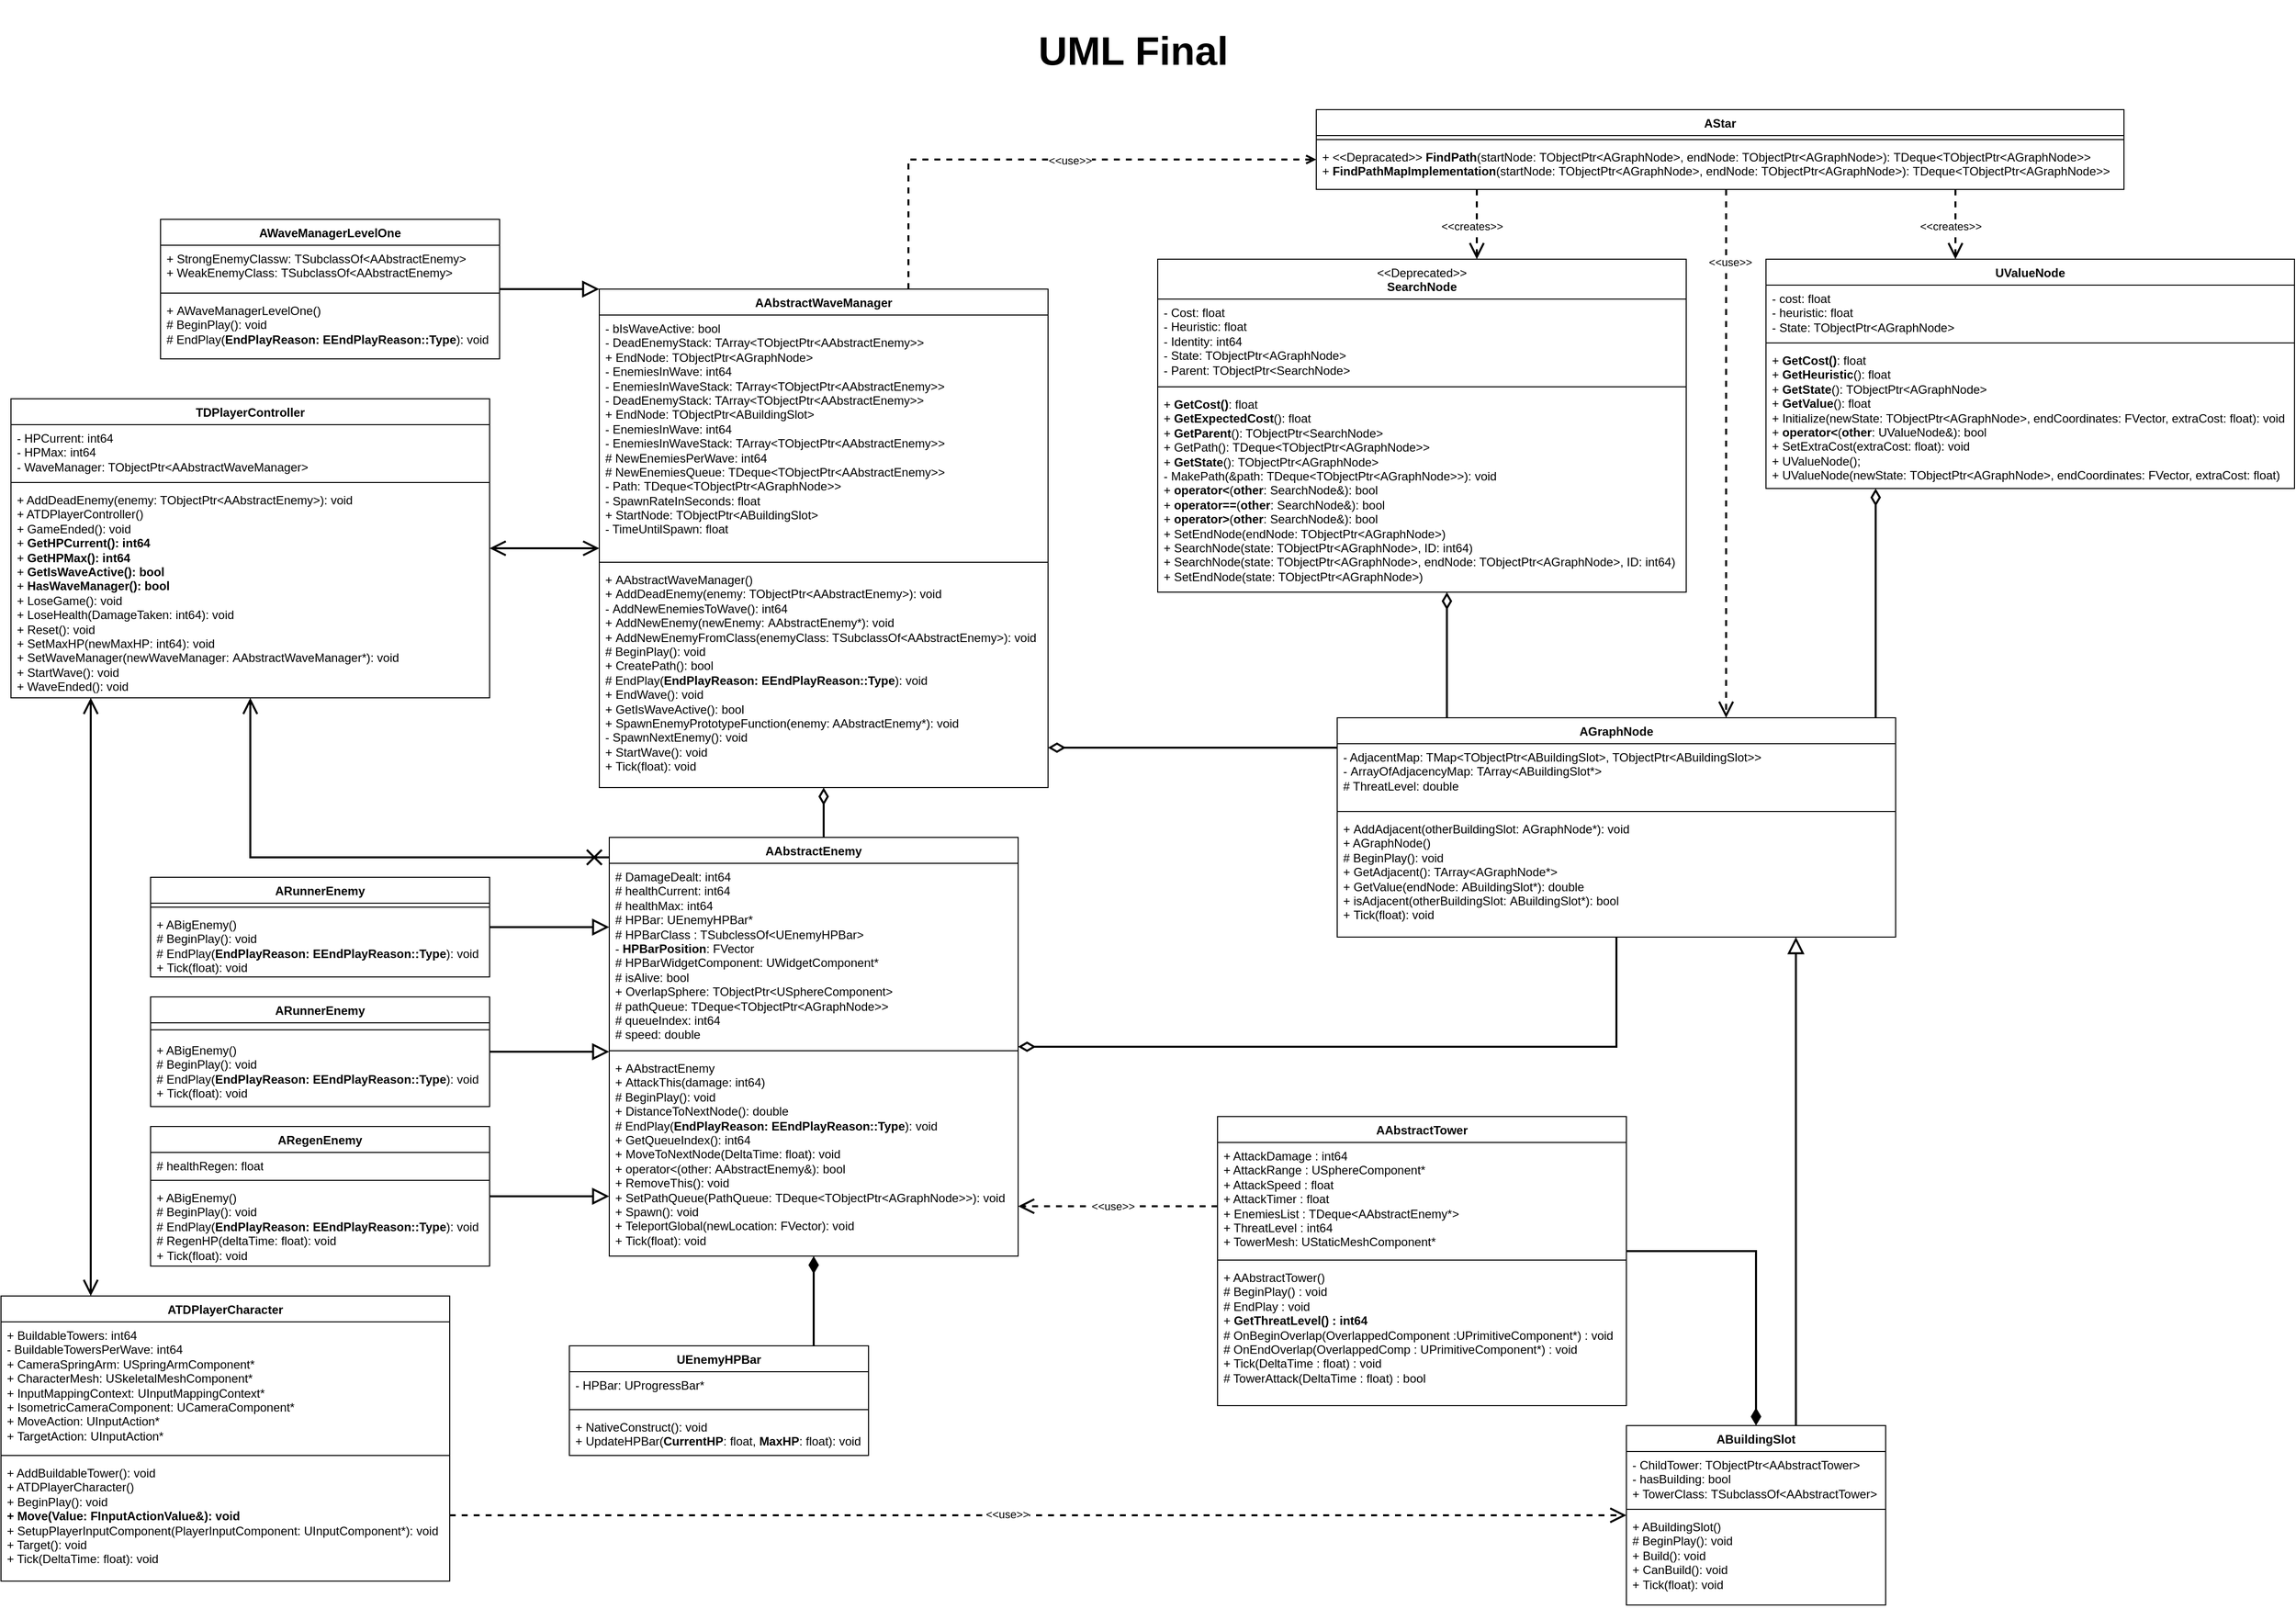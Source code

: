 <mxfile version="25.0.1">
  <diagram id="C5RBs43oDa-KdzZeNtuy" name="Page-1">
    <mxGraphModel dx="3559" dy="2057" grid="1" gridSize="10" guides="1" tooltips="1" connect="1" arrows="1" fold="1" page="1" pageScale="1" pageWidth="1169" pageHeight="827" math="0" shadow="0">
      <root>
        <mxCell id="WIyWlLk6GJQsqaUBKTNV-0" />
        <mxCell id="WIyWlLk6GJQsqaUBKTNV-1" parent="WIyWlLk6GJQsqaUBKTNV-0" />
        <mxCell id="bVRjCQ_B58bXz5kEhXcc-12" style="edgeStyle=orthogonalEdgeStyle;rounded=0;orthogonalLoop=1;jettySize=auto;html=1;startArrow=diamondThin;startFill=0;endArrow=none;endFill=0;startSize=12;strokeWidth=2;endSize=12;" parent="WIyWlLk6GJQsqaUBKTNV-1" source="bVRjCQ_B58bXz5kEhXcc-0" target="Or8rvx1L4nkpCHTU0M23-4" edge="1">
          <mxGeometry relative="1" as="geometry">
            <mxPoint x="-89" y="171" as="sourcePoint" />
            <Array as="points">
              <mxPoint x="60" y="-50" />
              <mxPoint x="60" y="-50" />
            </Array>
          </mxGeometry>
        </mxCell>
        <mxCell id="bVRjCQ_B58bXz5kEhXcc-15" style="edgeStyle=orthogonalEdgeStyle;shape=connector;rounded=0;orthogonalLoop=1;jettySize=auto;html=1;strokeColor=default;strokeWidth=2;align=center;verticalAlign=middle;fontFamily=Helvetica;fontSize=11;fontColor=default;labelBackgroundColor=default;startArrow=diamondThin;startFill=0;startSize=12;endArrow=none;endFill=0;endSize=12;" parent="WIyWlLk6GJQsqaUBKTNV-1" source="bVRjCQ_B58bXz5kEhXcc-0" target="bVRjCQ_B58bXz5kEhXcc-4" edge="1">
          <mxGeometry relative="1" as="geometry">
            <Array as="points">
              <mxPoint x="-325" y="130" />
              <mxPoint x="-325" y="130" />
            </Array>
          </mxGeometry>
        </mxCell>
        <mxCell id="ktp8bwMWxdayU_RDx3ty-13" style="edgeStyle=orthogonalEdgeStyle;rounded=0;orthogonalLoop=1;jettySize=auto;html=1;dashed=1;endArrow=open;endFill=0;strokeWidth=2;" parent="WIyWlLk6GJQsqaUBKTNV-1" source="bVRjCQ_B58bXz5kEhXcc-0" target="oYd0NgwK_6_6nimxyRu1-9" edge="1">
          <mxGeometry relative="1" as="geometry">
            <Array as="points">
              <mxPoint x="-230" y="-640" />
            </Array>
          </mxGeometry>
        </mxCell>
        <mxCell id="ktp8bwMWxdayU_RDx3ty-14" value="&amp;lt;&amp;lt;use&amp;gt;&amp;gt;" style="edgeLabel;html=1;align=center;verticalAlign=middle;resizable=0;points=[];" parent="ktp8bwMWxdayU_RDx3ty-13" vertex="1" connectable="0">
          <mxGeometry x="0.081" y="-1" relative="1" as="geometry">
            <mxPoint as="offset" />
          </mxGeometry>
        </mxCell>
        <mxCell id="bVRjCQ_B58bXz5kEhXcc-0" value="AAbstractWaveManager" style="swimlane;fontStyle=1;align=center;verticalAlign=top;childLayout=stackLayout;horizontal=1;startSize=26;horizontalStack=0;resizeParent=1;resizeParentMax=0;resizeLast=0;collapsible=1;marginBottom=0;whiteSpace=wrap;html=1;" parent="WIyWlLk6GJQsqaUBKTNV-1" vertex="1">
          <mxGeometry x="-540" y="-510" width="450" height="500" as="geometry" />
        </mxCell>
        <mxCell id="bVRjCQ_B58bXz5kEhXcc-1" value="- bIsWaveActive: bool&lt;div&gt;-&amp;nbsp;DeadEnemyStack:&amp;nbsp;TArray&amp;lt;TObjectPtr&amp;lt;AAbstractEnemy&amp;gt;&amp;gt;&lt;/div&gt;&lt;div&gt;+&amp;nbsp;EndNode:&amp;nbsp;TObjectPtr&amp;lt;AGraphNode&amp;gt;&lt;br&gt;- EnemiesInWave: int64&lt;/div&gt;&lt;div&gt;- EnemiesInWaveStack: TArray&amp;lt;TObjectPtr&amp;lt;AAbstractEnemy&amp;gt;&amp;gt;&lt;br&gt;&lt;div&gt;- DeadEnemyStack: TArray&amp;lt;TObjectPtr&amp;lt;AAbstractEnemy&amp;gt;&amp;gt;&lt;/div&gt;&lt;div&gt;+&amp;nbsp;EndNode:&amp;nbsp;TObjectPtr&amp;lt;ABuildingSlot&amp;gt;&lt;/div&gt;&lt;div&gt;-&amp;nbsp;EnemiesInWave: int64&lt;/div&gt;&lt;div&gt;-&amp;nbsp;EnemiesInWaveStack:&amp;nbsp;TArray&amp;lt;TObjectPtr&amp;lt;AAbstractEnemy&amp;gt;&amp;gt;&lt;/div&gt;&lt;div&gt;# NewEnemiesPerWave: int64&lt;/div&gt;&lt;div&gt;# NewEnemiesQueue:&amp;nbsp;&lt;span style=&quot;background-color: initial;&quot;&gt;TDeque&amp;lt;TObjectPtr&amp;lt;AAbstractEnemy&amp;gt;&amp;gt;&lt;/span&gt;&lt;/div&gt;&lt;div&gt;&lt;span style=&quot;background-color: initial;&quot;&gt;- Path:&amp;nbsp;&lt;/span&gt;&lt;span style=&quot;background-color: initial;&quot;&gt;TDeque&amp;lt;TObjectPtr&amp;lt;AGraphNode&amp;gt;&amp;gt;&lt;/span&gt;&lt;/div&gt;&lt;div&gt;&lt;span style=&quot;background-color: initial;&quot;&gt;- SpawnRateInSeconds: float&lt;/span&gt;&lt;/div&gt;&lt;div&gt;+&amp;nbsp;StartNode:&amp;nbsp;TObjectPtr&amp;lt;ABuildingSlot&amp;gt;&lt;/div&gt;&lt;/div&gt;&lt;div&gt;- TimeUntilSpawn: float&lt;/div&gt;" style="text;strokeColor=none;fillColor=none;align=left;verticalAlign=top;spacingLeft=4;spacingRight=4;overflow=hidden;rotatable=0;points=[[0,0.5],[1,0.5]];portConstraint=eastwest;whiteSpace=wrap;html=1;" parent="bVRjCQ_B58bXz5kEhXcc-0" vertex="1">
          <mxGeometry y="26" width="450" height="244" as="geometry" />
        </mxCell>
        <mxCell id="bVRjCQ_B58bXz5kEhXcc-2" value="" style="line;strokeWidth=1;fillColor=none;align=left;verticalAlign=middle;spacingTop=-1;spacingLeft=3;spacingRight=3;rotatable=0;labelPosition=right;points=[];portConstraint=eastwest;strokeColor=inherit;" parent="bVRjCQ_B58bXz5kEhXcc-0" vertex="1">
          <mxGeometry y="270" width="450" height="8" as="geometry" />
        </mxCell>
        <mxCell id="bVRjCQ_B58bXz5kEhXcc-3" value="+&amp;nbsp;AAbstractWaveManager()&lt;div&gt;+&amp;nbsp;AddDeadEnemy(enemy: TObjectPtr&amp;lt;AAbstractEnemy&amp;gt;): void&lt;/div&gt;&lt;div&gt;-&amp;nbsp;AddNewEnemiesToWave(): int64&lt;/div&gt;&lt;div&gt;+&amp;nbsp;&lt;span style=&quot;white-space: normal;&quot;&gt;&lt;span style=&quot;background-color: initial;&quot;&gt;AddNewEnemy(newEnemy:&amp;nbsp;&lt;/span&gt;&lt;/span&gt;&lt;span style=&quot;background-color: initial;&quot;&gt;AAbstractEnemy*&lt;/span&gt;&lt;span style=&quot;background-color: initial;&quot;&gt;&lt;span style=&quot;background-color: initial;&quot;&gt;):&amp;nbsp;&lt;/span&gt;&lt;/span&gt;&lt;span style=&quot;background-color: initial;&quot;&gt;void&lt;/span&gt;&lt;/div&gt;&lt;div&gt;&lt;span style=&quot;background-color: initial;&quot;&gt;+&amp;nbsp;&lt;/span&gt;&lt;span style=&quot;white-space: normal;&quot;&gt;&lt;span style=&quot;background-color: initial;&quot;&gt;AddNewEnemyFromClass(&lt;/span&gt;&lt;/span&gt;&lt;span style=&quot;background-color: initial;&quot;&gt;enemyClass&lt;/span&gt;&lt;span style=&quot;background-color: initial;&quot;&gt;&lt;span style=&quot;background-color: initial;&quot;&gt;: TSubclassOf&amp;lt;AAbstractEnemy&amp;gt;):&amp;nbsp;&lt;/span&gt;&lt;/span&gt;&lt;span style=&quot;background-color: initial;&quot;&gt;void&lt;/span&gt;&lt;span style=&quot;background-color: initial;&quot;&gt;&amp;nbsp;&lt;/span&gt;&lt;/div&gt;&lt;div&gt;# BeginPlay(): void&lt;/div&gt;&lt;div&gt;+&amp;nbsp;&lt;span style=&quot;white-space: normal;&quot;&gt;&lt;span style=&quot;background-color: initial;&quot;&gt;CreatePath(): bool&lt;/span&gt;&lt;/span&gt;&lt;/div&gt;&lt;div&gt;&lt;span style=&quot;background-color: initial;&quot;&gt;&lt;div style=&quot;&quot;&gt;&lt;span style=&quot;white-space: normal;&quot;&gt;# EndPlay(&lt;b&gt;EndPlayReason:&amp;nbsp;&lt;/b&gt;&lt;/span&gt;&lt;span style=&quot;background-color: initial;&quot;&gt;&lt;b&gt;EEndPlayReason::Type&lt;/b&gt;&lt;/span&gt;&lt;span style=&quot;background-color: initial;&quot;&gt;):&amp;nbsp;&lt;/span&gt;&lt;span style=&quot;background-color: initial;&quot;&gt;void&lt;/span&gt;&lt;span style=&quot;background-color: initial;&quot;&gt;&amp;nbsp;&lt;/span&gt;&lt;/div&gt;&lt;/span&gt;&lt;/div&gt;&lt;div&gt;+&amp;nbsp;EndWave(): void&lt;/div&gt;&lt;div&gt;+&amp;nbsp;GetIsWaveActive(): bool&lt;/div&gt;&lt;div&gt;+&amp;nbsp;SpawnEnemyPrototypeFunction(enemy: AAbstractEnemy*): void&lt;/div&gt;&lt;div&gt;-&amp;nbsp;SpawnNextEnemy(): void&lt;/div&gt;&lt;div&gt;+&amp;nbsp;StartWave(): void&lt;/div&gt;&lt;div&gt;+&amp;nbsp;Tick(float): void&lt;br&gt;&lt;/div&gt;" style="text;strokeColor=none;fillColor=none;align=left;verticalAlign=top;spacingLeft=4;spacingRight=4;overflow=hidden;rotatable=0;points=[[0,0.5],[1,0.5]];portConstraint=eastwest;whiteSpace=wrap;html=1;" parent="bVRjCQ_B58bXz5kEhXcc-0" vertex="1">
          <mxGeometry y="278" width="450" height="222" as="geometry" />
        </mxCell>
        <mxCell id="abqN74poVczzxeBeDxSv-9" style="edgeStyle=orthogonalEdgeStyle;rounded=0;orthogonalLoop=1;jettySize=auto;html=1;endArrow=open;endFill=0;startSize=12;endSize=12;strokeWidth=2;startArrow=cross;startFill=0;" parent="WIyWlLk6GJQsqaUBKTNV-1" source="bVRjCQ_B58bXz5kEhXcc-4" target="abqN74poVczzxeBeDxSv-4" edge="1">
          <mxGeometry relative="1" as="geometry">
            <Array as="points">
              <mxPoint x="-890" y="60" />
            </Array>
          </mxGeometry>
        </mxCell>
        <mxCell id="PMhsclDQDTSuxXYqE7Zf-4" style="edgeStyle=orthogonalEdgeStyle;rounded=0;orthogonalLoop=1;jettySize=auto;html=1;strokeWidth=2;endSize=12;startSize=12;startArrow=diamondThin;startFill=1;endArrow=none;endFill=0;" parent="WIyWlLk6GJQsqaUBKTNV-1" source="bVRjCQ_B58bXz5kEhXcc-4" target="PMhsclDQDTSuxXYqE7Zf-0" edge="1">
          <mxGeometry relative="1" as="geometry">
            <Array as="points">
              <mxPoint x="-420" y="130" />
            </Array>
          </mxGeometry>
        </mxCell>
        <mxCell id="bVRjCQ_B58bXz5kEhXcc-4" value="AAbstractEnemy" style="swimlane;fontStyle=1;align=center;verticalAlign=top;childLayout=stackLayout;horizontal=1;startSize=26;horizontalStack=0;resizeParent=1;resizeParentMax=0;resizeLast=0;collapsible=1;marginBottom=0;whiteSpace=wrap;html=1;" parent="WIyWlLk6GJQsqaUBKTNV-1" vertex="1">
          <mxGeometry x="-530" y="40" width="410" height="420" as="geometry" />
        </mxCell>
        <mxCell id="bVRjCQ_B58bXz5kEhXcc-5" value="&lt;div&gt;#&amp;nbsp;DamageDealt: int64&lt;/div&gt;# healthCurrent: int64&lt;div&gt;#&amp;nbsp;healthMax: int64&lt;/div&gt;&lt;div&gt;# HPBar: UEnemyHPBar*&lt;/div&gt;&lt;div&gt;# HPBarClass : TSubclessOf&amp;lt;UEnemyHPBar&amp;gt;&lt;/div&gt;&lt;div&gt;- &lt;b&gt;HPBarPosition&lt;/b&gt;: FVector&lt;/div&gt;&lt;div&gt;# HPBarWidgetComponent: UWidgetComponent*&lt;/div&gt;&lt;div&gt;# isAlive: bool&lt;/div&gt;&lt;div&gt;+&amp;nbsp;OverlapSphere:&amp;nbsp;TObjectPtr&amp;lt;USphereComponent&amp;gt;&lt;/div&gt;&lt;div&gt;#&amp;nbsp;pathQueue:&amp;nbsp;TDeque&amp;lt;TObjectPtr&amp;lt;AGraphNode&amp;gt;&amp;gt;&lt;/div&gt;&lt;div&gt;# queueIndex: int64&lt;/div&gt;&lt;div&gt;# speed: double&lt;/div&gt;" style="text;strokeColor=none;fillColor=none;align=left;verticalAlign=top;spacingLeft=4;spacingRight=4;overflow=hidden;rotatable=0;points=[[0,0.5],[1,0.5]];portConstraint=eastwest;whiteSpace=wrap;html=1;" parent="bVRjCQ_B58bXz5kEhXcc-4" vertex="1">
          <mxGeometry y="26" width="410" height="184" as="geometry" />
        </mxCell>
        <mxCell id="bVRjCQ_B58bXz5kEhXcc-6" value="" style="line;strokeWidth=1;fillColor=none;align=left;verticalAlign=middle;spacingTop=-1;spacingLeft=3;spacingRight=3;rotatable=0;labelPosition=right;points=[];portConstraint=eastwest;strokeColor=inherit;" parent="bVRjCQ_B58bXz5kEhXcc-4" vertex="1">
          <mxGeometry y="210" width="410" height="8" as="geometry" />
        </mxCell>
        <mxCell id="bVRjCQ_B58bXz5kEhXcc-7" value="+&amp;nbsp;AAbstractEnemy&lt;div&gt;+&amp;nbsp;AttackThis(damage: int64)&lt;/div&gt;&lt;div&gt;&lt;div&gt;# BeginPlay(): void&lt;br&gt;&lt;/div&gt;&lt;/div&gt;&lt;div&gt;+&amp;nbsp;DistanceToNextNode(): double&lt;/div&gt;&lt;div&gt;# EndPlay(&lt;b&gt;EndPlayReason:&amp;nbsp;&lt;/b&gt;&lt;span style=&quot;background-color: initial;&quot;&gt;&lt;b&gt;EEndPlayReason::Type&lt;/b&gt;&lt;/span&gt;&lt;span style=&quot;background-color: initial;&quot;&gt;):&amp;nbsp;&lt;/span&gt;&lt;span style=&quot;background-color: initial;&quot;&gt;void&lt;/span&gt;&lt;span style=&quot;background-color: initial;&quot;&gt;&amp;nbsp;&lt;/span&gt;&lt;/div&gt;&lt;div&gt;+&amp;nbsp;GetQueueIndex(): int64&lt;/div&gt;&lt;div&gt;+&amp;nbsp;MoveToNextNode(DeltaTime: float): void&lt;/div&gt;&lt;div&gt;+&amp;nbsp;operator&amp;lt;(other:&amp;nbsp;AAbstractEnemy&amp;amp;): bool&lt;/div&gt;&lt;div&gt;+&amp;nbsp;RemoveThis(): void&lt;/div&gt;&lt;div&gt;+&amp;nbsp;SetPathQueue(PathQueue:&amp;nbsp;TDeque&amp;lt;TObjectPtr&amp;lt;AGraphNode&amp;gt;&amp;gt;): void&lt;/div&gt;&lt;div&gt;+&amp;nbsp;Spawn(): void&lt;/div&gt;&lt;div&gt;+&amp;nbsp;TeleportGlobal(newLocation: FVector): void&lt;/div&gt;&lt;div&gt;+&amp;nbsp;Tick(float): void&lt;br&gt;&lt;/div&gt;" style="text;strokeColor=none;fillColor=none;align=left;verticalAlign=top;spacingLeft=4;spacingRight=4;overflow=hidden;rotatable=0;points=[[0,0.5],[1,0.5]];portConstraint=eastwest;whiteSpace=wrap;html=1;" parent="bVRjCQ_B58bXz5kEhXcc-4" vertex="1">
          <mxGeometry y="218" width="410" height="202" as="geometry" />
        </mxCell>
        <mxCell id="Or8rvx1L4nkpCHTU0M23-8" style="edgeStyle=orthogonalEdgeStyle;rounded=0;orthogonalLoop=1;jettySize=auto;html=1;startSize=12;endSize=12;strokeWidth=2;endArrow=block;endFill=0;" parent="WIyWlLk6GJQsqaUBKTNV-1" source="bVRjCQ_B58bXz5kEhXcc-8" target="Or8rvx1L4nkpCHTU0M23-4" edge="1">
          <mxGeometry relative="1" as="geometry">
            <Array as="points">
              <mxPoint x="660" y="300" />
              <mxPoint x="660" y="300" />
            </Array>
          </mxGeometry>
        </mxCell>
        <mxCell id="Or8rvx1L4nkpCHTU0M23-9" style="edgeStyle=orthogonalEdgeStyle;rounded=0;orthogonalLoop=1;jettySize=auto;html=1;endArrow=none;endFill=0;startArrow=diamondThin;startFill=1;endSize=12;strokeWidth=2;startSize=12;" parent="WIyWlLk6GJQsqaUBKTNV-1" source="bVRjCQ_B58bXz5kEhXcc-8" target="SfnSRMyv1gglNEUpqVPP-14" edge="1">
          <mxGeometry relative="1" as="geometry">
            <mxPoint x="1010" y="590" as="sourcePoint" />
            <mxPoint x="840" y="360" as="targetPoint" />
            <Array as="points">
              <mxPoint x="460" y="455" />
              <mxPoint x="460" y="455" />
            </Array>
          </mxGeometry>
        </mxCell>
        <mxCell id="bVRjCQ_B58bXz5kEhXcc-8" value="ABuildingSlot" style="swimlane;fontStyle=1;align=center;verticalAlign=top;childLayout=stackLayout;horizontal=1;startSize=26;horizontalStack=0;resizeParent=1;resizeParentMax=0;resizeLast=0;collapsible=1;marginBottom=0;whiteSpace=wrap;html=1;" parent="WIyWlLk6GJQsqaUBKTNV-1" vertex="1">
          <mxGeometry x="490" y="630" width="260" height="180" as="geometry" />
        </mxCell>
        <mxCell id="bVRjCQ_B58bXz5kEhXcc-9" value="- ChildTower: TObjectPtr&amp;lt;AAbstractTower&amp;gt;&lt;br&gt;&lt;div&gt;-&amp;nbsp;hasBuilding: bool&lt;br&gt;&lt;/div&gt;&lt;div&gt;+ TowerClass:&amp;nbsp;TSubclassOf&amp;lt;AAbstractTower&amp;gt;&lt;/div&gt;" style="text;strokeColor=none;fillColor=none;align=left;verticalAlign=top;spacingLeft=4;spacingRight=4;overflow=hidden;rotatable=0;points=[[0,0.5],[1,0.5]];portConstraint=eastwest;whiteSpace=wrap;html=1;" parent="bVRjCQ_B58bXz5kEhXcc-8" vertex="1">
          <mxGeometry y="26" width="260" height="54" as="geometry" />
        </mxCell>
        <mxCell id="bVRjCQ_B58bXz5kEhXcc-10" value="" style="line;strokeWidth=1;fillColor=none;align=left;verticalAlign=middle;spacingTop=-1;spacingLeft=3;spacingRight=3;rotatable=0;labelPosition=right;points=[];portConstraint=eastwest;strokeColor=inherit;" parent="bVRjCQ_B58bXz5kEhXcc-8" vertex="1">
          <mxGeometry y="80" width="260" height="8" as="geometry" />
        </mxCell>
        <mxCell id="bVRjCQ_B58bXz5kEhXcc-11" value="+ ABuildingSlot()&lt;div&gt;# BeginPlay(): void&lt;br&gt;&lt;/div&gt;&lt;div&gt;+ Build(): void&lt;/div&gt;&lt;div&gt;+&amp;nbsp;CanBuild(): void&lt;/div&gt;&lt;div&gt;+&amp;nbsp;Tick(float): void&lt;span style=&quot;background-color: initial;&quot;&gt;&lt;br&gt;&lt;/span&gt;&lt;/div&gt;" style="text;strokeColor=none;fillColor=none;align=left;verticalAlign=top;spacingLeft=4;spacingRight=4;overflow=hidden;rotatable=0;points=[[0,0.5],[1,0.5]];portConstraint=eastwest;whiteSpace=wrap;html=1;" parent="bVRjCQ_B58bXz5kEhXcc-8" vertex="1">
          <mxGeometry y="88" width="260" height="92" as="geometry" />
        </mxCell>
        <mxCell id="bVRjCQ_B58bXz5kEhXcc-16" style="edgeStyle=orthogonalEdgeStyle;shape=connector;rounded=0;orthogonalLoop=1;jettySize=auto;html=1;strokeColor=default;strokeWidth=2;align=center;verticalAlign=middle;fontFamily=Helvetica;fontSize=11;fontColor=default;labelBackgroundColor=default;startArrow=diamondThin;startFill=0;startSize=12;endArrow=none;endFill=0;endSize=12;" parent="WIyWlLk6GJQsqaUBKTNV-1" source="bVRjCQ_B58bXz5kEhXcc-5" target="Or8rvx1L4nkpCHTU0M23-4" edge="1">
          <mxGeometry relative="1" as="geometry">
            <Array as="points">
              <mxPoint x="160" y="250" />
              <mxPoint x="160" y="250" />
            </Array>
          </mxGeometry>
        </mxCell>
        <mxCell id="abqN74poVczzxeBeDxSv-4" value="TDPlayerController" style="swimlane;fontStyle=1;align=center;verticalAlign=top;childLayout=stackLayout;horizontal=1;startSize=26;horizontalStack=0;resizeParent=1;resizeParentMax=0;resizeLast=0;collapsible=1;marginBottom=0;whiteSpace=wrap;html=1;" parent="WIyWlLk6GJQsqaUBKTNV-1" vertex="1">
          <mxGeometry x="-1130" y="-400" width="480" height="300" as="geometry" />
        </mxCell>
        <mxCell id="abqN74poVczzxeBeDxSv-5" value="- HPCurrent: int64&lt;div&gt;&lt;span style=&quot;background-color: initial;&quot;&gt;- HPMax: int64&lt;/span&gt;&lt;div&gt;- WaveManager: TObjectPtr&amp;lt;AAbstractWaveManager&amp;gt;&lt;/div&gt;&lt;/div&gt;" style="text;strokeColor=none;fillColor=none;align=left;verticalAlign=top;spacingLeft=4;spacingRight=4;overflow=hidden;rotatable=0;points=[[0,0.5],[1,0.5]];portConstraint=eastwest;whiteSpace=wrap;html=1;" parent="abqN74poVczzxeBeDxSv-4" vertex="1">
          <mxGeometry y="26" width="480" height="54" as="geometry" />
        </mxCell>
        <mxCell id="abqN74poVczzxeBeDxSv-6" value="" style="line;strokeWidth=1;fillColor=none;align=left;verticalAlign=middle;spacingTop=-1;spacingLeft=3;spacingRight=3;rotatable=0;labelPosition=right;points=[];portConstraint=eastwest;strokeColor=inherit;" parent="abqN74poVczzxeBeDxSv-4" vertex="1">
          <mxGeometry y="80" width="480" height="8" as="geometry" />
        </mxCell>
        <mxCell id="abqN74poVczzxeBeDxSv-7" value="+ AddDeadEnemy(enemy: TObjectPtr&amp;lt;AAbstractEnemy&amp;gt;): void&lt;div&gt;+ ATDPlayerController()&lt;/div&gt;&lt;div&gt;+ GameEnded(): void&lt;/div&gt;&lt;div&gt;+&amp;nbsp;&lt;b&gt;GetHPCurrent(): int64&lt;/b&gt;&lt;/div&gt;&lt;div&gt;+&amp;nbsp;&lt;b style=&quot;background-color: initial;&quot;&gt;GetHPMax(): int64&lt;/b&gt;&lt;/div&gt;&lt;div&gt;+ &lt;b&gt;GetIsWaveActive(): bool&lt;/b&gt;&lt;/div&gt;&lt;div&gt;+ &lt;b&gt;HasWaveManager(): bool&lt;/b&gt;&lt;/div&gt;&lt;div&gt;+ LoseGame(): void&lt;/div&gt;&lt;div&gt;+ LoseHealth(DamageTaken: int64): void&lt;/div&gt;&lt;div&gt;+ Reset(): void&lt;/div&gt;&lt;div&gt;+ SetMaxHP(newMaxHP: int64): void&lt;/div&gt;&lt;div&gt;+ SetWaveManager(newWaveManager:&amp;nbsp;AAbstractWaveManager*): void&lt;/div&gt;&lt;div&gt;+ StartWave(): void&lt;/div&gt;&lt;div&gt;+&amp;nbsp;WaveEnded(): void&lt;/div&gt;" style="text;strokeColor=none;fillColor=none;align=left;verticalAlign=top;spacingLeft=4;spacingRight=4;overflow=hidden;rotatable=0;points=[[0,0.5],[1,0.5]];portConstraint=eastwest;whiteSpace=wrap;html=1;" parent="abqN74poVczzxeBeDxSv-4" vertex="1">
          <mxGeometry y="88" width="480" height="212" as="geometry" />
        </mxCell>
        <mxCell id="abqN74poVczzxeBeDxSv-8" style="edgeStyle=orthogonalEdgeStyle;rounded=0;orthogonalLoop=1;jettySize=auto;html=1;startArrow=open;startFill=0;endArrow=open;endFill=0;endSize=12;startSize=12;strokeWidth=2;" parent="WIyWlLk6GJQsqaUBKTNV-1" source="abqN74poVczzxeBeDxSv-4" target="bVRjCQ_B58bXz5kEhXcc-0" edge="1">
          <mxGeometry relative="1" as="geometry">
            <Array as="points">
              <mxPoint x="-450" y="-260" />
              <mxPoint x="-450" y="-260" />
            </Array>
          </mxGeometry>
        </mxCell>
        <mxCell id="ktp8bwMWxdayU_RDx3ty-18" style="edgeStyle=orthogonalEdgeStyle;rounded=0;orthogonalLoop=1;jettySize=auto;html=1;strokeWidth=2;endSize=12;startSize=12;endArrow=none;endFill=0;startArrow=diamondThin;startFill=0;" parent="WIyWlLk6GJQsqaUBKTNV-1" source="vy7B8YMwYVHvc0k1j3HZ-1" target="Or8rvx1L4nkpCHTU0M23-4" edge="1">
          <mxGeometry relative="1" as="geometry">
            <Array as="points">
              <mxPoint x="310" y="-110" />
              <mxPoint x="310" y="-110" />
            </Array>
          </mxGeometry>
        </mxCell>
        <mxCell id="vy7B8YMwYVHvc0k1j3HZ-1" value="&lt;div&gt;&lt;span style=&quot;font-weight: 400;&quot;&gt;&amp;lt;&amp;lt;Deprecated&amp;gt;&amp;gt;&lt;/span&gt;&lt;/div&gt;SearchNode" style="swimlane;fontStyle=1;align=center;verticalAlign=top;childLayout=stackLayout;horizontal=1;startSize=40;horizontalStack=0;resizeParent=1;resizeParentMax=0;resizeLast=0;collapsible=1;marginBottom=0;whiteSpace=wrap;html=1;" parent="WIyWlLk6GJQsqaUBKTNV-1" vertex="1">
          <mxGeometry x="20" y="-540" width="530" height="334" as="geometry">
            <mxRectangle x="-1090" y="190" width="130" height="40" as="alternateBounds" />
          </mxGeometry>
        </mxCell>
        <mxCell id="vy7B8YMwYVHvc0k1j3HZ-2" value="&lt;div&gt;&lt;span style=&quot;background-color: initial;&quot;&gt;- Cost: float&lt;/span&gt;&lt;/div&gt;- Heuristic: float&lt;div&gt;- Identity: int64&lt;br&gt;&lt;div&gt;- State: TObjectPtr&amp;lt;AGraphNode&amp;gt;&lt;div&gt;- Parent: TObjectPtr&amp;lt;SearchNode&amp;gt;&lt;/div&gt;&lt;/div&gt;&lt;/div&gt;" style="text;strokeColor=none;fillColor=none;align=left;verticalAlign=top;spacingLeft=4;spacingRight=4;overflow=hidden;rotatable=0;points=[[0,0.5],[1,0.5]];portConstraint=eastwest;whiteSpace=wrap;html=1;" parent="vy7B8YMwYVHvc0k1j3HZ-1" vertex="1">
          <mxGeometry y="40" width="530" height="84" as="geometry" />
        </mxCell>
        <mxCell id="vy7B8YMwYVHvc0k1j3HZ-3" value="" style="line;strokeWidth=1;fillColor=none;align=left;verticalAlign=middle;spacingTop=-1;spacingLeft=3;spacingRight=3;rotatable=0;labelPosition=right;points=[];portConstraint=eastwest;strokeColor=inherit;" parent="vy7B8YMwYVHvc0k1j3HZ-1" vertex="1">
          <mxGeometry y="124" width="530" height="8" as="geometry" />
        </mxCell>
        <mxCell id="vy7B8YMwYVHvc0k1j3HZ-4" value="&lt;div&gt;+ &lt;b&gt;GetCost()&lt;/b&gt;: float&lt;/div&gt;&lt;div&gt;+ &lt;b&gt;GetExpectedCost&lt;/b&gt;(): float&lt;/div&gt;&lt;div&gt;+ &lt;b&gt;GetParent&lt;/b&gt;(): TObjectPtr&amp;lt;SearchNode&amp;gt;&lt;/div&gt;&lt;div&gt;+ GetPath():&amp;nbsp;TDeque&amp;lt;TObjectPtr&amp;lt;AGraphNode&amp;gt;&amp;gt;&lt;/div&gt;&lt;div&gt;+ &lt;b&gt;GetState&lt;/b&gt;():&amp;nbsp;&lt;span style=&quot;background-color: initial;&quot;&gt;TObjectPtr&amp;lt;AGraphNode&amp;gt;&lt;/span&gt;&lt;/div&gt;&lt;div&gt;&lt;span style=&quot;background-color: initial;&quot;&gt;- MakePath(&amp;amp;path:&amp;nbsp;&lt;/span&gt;&lt;span style=&quot;background-color: initial;&quot;&gt;TDeque&amp;lt;TObjectPtr&amp;lt;AGraphNode&amp;gt;&amp;gt;&lt;/span&gt;&lt;span style=&quot;background-color: initial;&quot;&gt;): void&lt;/span&gt;&lt;/div&gt;&lt;div&gt;+ &lt;b&gt;operator&amp;lt;&lt;/b&gt;(&lt;b&gt;other&lt;/b&gt;: SearchNode&amp;amp;): bool&lt;/div&gt;&lt;div&gt;+&amp;nbsp;&lt;b&gt;operator==&lt;/b&gt;(&lt;b&gt;other&lt;/b&gt;: SearchNode&amp;amp;): bool&lt;/div&gt;&lt;div&gt;+&amp;nbsp;&lt;b&gt;operator&amp;gt;&lt;/b&gt;(&lt;b&gt;other&lt;/b&gt;: SearchNode&amp;amp;): bool&lt;/div&gt;&lt;div&gt;+ SetEndNode(&lt;span style=&quot;background-color: initial;&quot;&gt;endNode: TObjectPtr&amp;lt;AGraphNode&amp;gt;)&lt;/span&gt;&lt;/div&gt;&lt;div&gt;+ SearchNode(state: TObjectPtr&amp;lt;AGraphNode&amp;gt;, ID: int64)&lt;span style=&quot;background-color: initial;&quot;&gt;&lt;/span&gt;&lt;/div&gt;&lt;div&gt;+ SearchNode(state: TObjectPtr&amp;lt;AGraphNode&amp;gt;, endNode: TObjectPtr&amp;lt;AGraphNode&amp;gt;, ID: int64)&lt;/div&gt;&lt;div&gt;+ SetEndNode(state: TObjectPtr&amp;lt;AGraphNode&amp;gt;)&lt;/div&gt;" style="text;strokeColor=none;fillColor=none;align=left;verticalAlign=top;spacingLeft=4;spacingRight=4;overflow=hidden;rotatable=0;points=[[0,0.5],[1,0.5]];portConstraint=eastwest;whiteSpace=wrap;html=1;" parent="vy7B8YMwYVHvc0k1j3HZ-1" vertex="1">
          <mxGeometry y="132" width="530" height="202" as="geometry" />
        </mxCell>
        <mxCell id="ktp8bwMWxdayU_RDx3ty-23" style="edgeStyle=orthogonalEdgeStyle;rounded=0;orthogonalLoop=1;jettySize=auto;html=1;endArrow=block;endFill=0;endSize=12;strokeWidth=2;startSize=12;" parent="WIyWlLk6GJQsqaUBKTNV-1" source="SfnSRMyv1gglNEUpqVPP-2" target="bVRjCQ_B58bXz5kEhXcc-4" edge="1">
          <mxGeometry relative="1" as="geometry">
            <Array as="points">
              <mxPoint x="-440" y="255" />
              <mxPoint x="-440" y="255" />
            </Array>
          </mxGeometry>
        </mxCell>
        <mxCell id="SfnSRMyv1gglNEUpqVPP-2" value="ARunnerEnemy" style="swimlane;fontStyle=1;align=center;verticalAlign=top;childLayout=stackLayout;horizontal=1;startSize=26;horizontalStack=0;resizeParent=1;resizeParentMax=0;resizeLast=0;collapsible=1;marginBottom=0;whiteSpace=wrap;html=1;" parent="WIyWlLk6GJQsqaUBKTNV-1" vertex="1">
          <mxGeometry x="-990" y="200" width="340" height="110" as="geometry" />
        </mxCell>
        <mxCell id="SfnSRMyv1gglNEUpqVPP-4" value="" style="line;strokeWidth=1;fillColor=none;align=left;verticalAlign=middle;spacingTop=-1;spacingLeft=3;spacingRight=3;rotatable=0;labelPosition=right;points=[];portConstraint=eastwest;strokeColor=inherit;" parent="SfnSRMyv1gglNEUpqVPP-2" vertex="1">
          <mxGeometry y="26" width="340" height="14" as="geometry" />
        </mxCell>
        <mxCell id="SfnSRMyv1gglNEUpqVPP-5" value="&lt;div&gt;+ ABigEnemy()&lt;div&gt;# BeginPlay(): void&lt;br&gt;&lt;div&gt;# EndPlay(&lt;b&gt;EndPlayReason:&amp;nbsp;&lt;/b&gt;&lt;span style=&quot;background-color: initial;&quot;&gt;&lt;b&gt;EEndPlayReason::Type&lt;/b&gt;&lt;/span&gt;&lt;span style=&quot;background-color: initial;&quot;&gt;):&amp;nbsp;&lt;/span&gt;&lt;span style=&quot;background-color: initial;&quot;&gt;void&lt;/span&gt;&lt;span style=&quot;background-color: initial;&quot;&gt;&amp;nbsp;&lt;/span&gt;&lt;/div&gt;&lt;/div&gt;&lt;div&gt;+&amp;nbsp;Tick(float): void&lt;/div&gt;&lt;/div&gt;" style="text;strokeColor=none;fillColor=none;align=left;verticalAlign=top;spacingLeft=4;spacingRight=4;overflow=hidden;rotatable=0;points=[[0,0.5],[1,0.5]];portConstraint=eastwest;whiteSpace=wrap;html=1;" parent="SfnSRMyv1gglNEUpqVPP-2" vertex="1">
          <mxGeometry y="40" width="340" height="70" as="geometry" />
        </mxCell>
        <mxCell id="ktp8bwMWxdayU_RDx3ty-25" style="edgeStyle=orthogonalEdgeStyle;rounded=0;orthogonalLoop=1;jettySize=auto;html=1;endSize=12;startSize=12;strokeWidth=2;endArrow=open;endFill=0;dashed=1;" parent="WIyWlLk6GJQsqaUBKTNV-1" source="SfnSRMyv1gglNEUpqVPP-14" target="bVRjCQ_B58bXz5kEhXcc-4" edge="1">
          <mxGeometry relative="1" as="geometry">
            <Array as="points">
              <mxPoint x="-90" y="410" />
              <mxPoint x="-90" y="410" />
            </Array>
          </mxGeometry>
        </mxCell>
        <mxCell id="ktp8bwMWxdayU_RDx3ty-26" value="&amp;lt;&amp;lt;use&amp;gt;&amp;gt;" style="edgeLabel;html=1;align=center;verticalAlign=middle;resizable=0;points=[];" parent="ktp8bwMWxdayU_RDx3ty-25" vertex="1" connectable="0">
          <mxGeometry x="0.055" relative="1" as="geometry">
            <mxPoint as="offset" />
          </mxGeometry>
        </mxCell>
        <mxCell id="SfnSRMyv1gglNEUpqVPP-14" value="AAbstractTower" style="swimlane;fontStyle=1;align=center;verticalAlign=top;childLayout=stackLayout;horizontal=1;startSize=26;horizontalStack=0;resizeParent=1;resizeParentMax=0;resizeLast=0;collapsible=1;marginBottom=0;whiteSpace=wrap;html=1;" parent="WIyWlLk6GJQsqaUBKTNV-1" vertex="1">
          <mxGeometry x="80" y="320" width="410" height="290" as="geometry" />
        </mxCell>
        <mxCell id="SfnSRMyv1gglNEUpqVPP-15" value="+ AttackDamage : int64&lt;div&gt;+ AttackRange : USphereComponent*&lt;/div&gt;&lt;div&gt;+ AttackSpeed : float&lt;/div&gt;&lt;div&gt;+ AttackTimer : float&lt;/div&gt;+ EnemiesList : TDeque&amp;lt;AAbstractEnemy*&amp;gt;&lt;div&gt;+ ThreatLevel : int64&lt;/div&gt;&lt;div&gt;+ TowerMesh: UStaticMeshComponent*&lt;/div&gt;" style="text;strokeColor=none;fillColor=none;align=left;verticalAlign=top;spacingLeft=4;spacingRight=4;overflow=hidden;rotatable=0;points=[[0,0.5],[1,0.5]];portConstraint=eastwest;whiteSpace=wrap;html=1;" parent="SfnSRMyv1gglNEUpqVPP-14" vertex="1">
          <mxGeometry y="26" width="410" height="114" as="geometry" />
        </mxCell>
        <mxCell id="SfnSRMyv1gglNEUpqVPP-16" value="" style="line;strokeWidth=1;fillColor=none;align=left;verticalAlign=middle;spacingTop=-1;spacingLeft=3;spacingRight=3;rotatable=0;labelPosition=right;points=[];portConstraint=eastwest;strokeColor=inherit;" parent="SfnSRMyv1gglNEUpqVPP-14" vertex="1">
          <mxGeometry y="140" width="410" height="8" as="geometry" />
        </mxCell>
        <mxCell id="SfnSRMyv1gglNEUpqVPP-17" value="&lt;div&gt;+ AAbstractTower()&lt;/div&gt;&lt;div&gt;# BeginPlay() : void&lt;/div&gt;&lt;div&gt;# EndPlay : void&lt;/div&gt;+ &lt;b&gt;GetThreatLevel() : int64&lt;/b&gt;&lt;div&gt;# OnBeginOverlap(OverlappedComponent :UPrimitiveComponent*) : void&lt;/div&gt;&lt;div&gt;# OnEndOverlap(OverlappedComp : UPrimitiveComponent*) : void&lt;/div&gt;&lt;div&gt;&lt;span style=&quot;background-color: initial;&quot;&gt;+ Tick(DeltaTime : float) : void&lt;/span&gt;&lt;/div&gt;&lt;div&gt;# TowerAttack(DeltaTime : float) : bool&lt;/div&gt;" style="text;strokeColor=none;fillColor=none;align=left;verticalAlign=top;spacingLeft=4;spacingRight=4;overflow=hidden;rotatable=0;points=[[0,0.5],[1,0.5]];portConstraint=eastwest;whiteSpace=wrap;html=1;" parent="SfnSRMyv1gglNEUpqVPP-14" vertex="1">
          <mxGeometry y="148" width="410" height="142" as="geometry" />
        </mxCell>
        <mxCell id="ktp8bwMWxdayU_RDx3ty-22" style="edgeStyle=orthogonalEdgeStyle;rounded=0;orthogonalLoop=1;jettySize=auto;html=1;endArrow=block;endFill=0;endSize=12;startSize=12;strokeWidth=2;" parent="WIyWlLk6GJQsqaUBKTNV-1" source="Or8rvx1L4nkpCHTU0M23-0" target="bVRjCQ_B58bXz5kEhXcc-4" edge="1">
          <mxGeometry relative="1" as="geometry">
            <Array as="points">
              <mxPoint x="-480" y="150" />
              <mxPoint x="-480" y="150" />
            </Array>
          </mxGeometry>
        </mxCell>
        <mxCell id="Or8rvx1L4nkpCHTU0M23-0" value="ARunnerEnemy" style="swimlane;fontStyle=1;align=center;verticalAlign=top;childLayout=stackLayout;horizontal=1;startSize=26;horizontalStack=0;resizeParent=1;resizeParentMax=0;resizeLast=0;collapsible=1;marginBottom=0;whiteSpace=wrap;html=1;" parent="WIyWlLk6GJQsqaUBKTNV-1" vertex="1">
          <mxGeometry x="-990" y="80" width="340" height="100" as="geometry" />
        </mxCell>
        <mxCell id="Or8rvx1L4nkpCHTU0M23-2" value="" style="line;strokeWidth=1;fillColor=none;align=left;verticalAlign=middle;spacingTop=-1;spacingLeft=3;spacingRight=3;rotatable=0;labelPosition=right;points=[];portConstraint=eastwest;strokeColor=inherit;" parent="Or8rvx1L4nkpCHTU0M23-0" vertex="1">
          <mxGeometry y="26" width="340" height="8" as="geometry" />
        </mxCell>
        <mxCell id="Or8rvx1L4nkpCHTU0M23-3" value="+ ABigEnemy()&lt;div&gt;# BeginPlay(): void&lt;br&gt;&lt;div&gt;# EndPlay(&lt;b&gt;EndPlayReason:&amp;nbsp;&lt;/b&gt;&lt;span style=&quot;background-color: initial;&quot;&gt;&lt;b&gt;EEndPlayReason::Type&lt;/b&gt;&lt;/span&gt;&lt;span style=&quot;background-color: initial;&quot;&gt;):&amp;nbsp;&lt;/span&gt;&lt;span style=&quot;background-color: initial;&quot;&gt;void&lt;/span&gt;&lt;span style=&quot;background-color: initial;&quot;&gt;&amp;nbsp;&lt;/span&gt;&lt;/div&gt;&lt;/div&gt;&lt;div&gt;+&amp;nbsp;Tick(float): void&lt;span style=&quot;background-color: initial;&quot;&gt;&lt;/span&gt;&lt;/div&gt;" style="text;strokeColor=none;fillColor=none;align=left;verticalAlign=top;spacingLeft=4;spacingRight=4;overflow=hidden;rotatable=0;points=[[0,0.5],[1,0.5]];portConstraint=eastwest;whiteSpace=wrap;html=1;" parent="Or8rvx1L4nkpCHTU0M23-0" vertex="1">
          <mxGeometry y="34" width="340" height="66" as="geometry" />
        </mxCell>
        <mxCell id="Or8rvx1L4nkpCHTU0M23-4" value="AGraphNode" style="swimlane;fontStyle=1;align=center;verticalAlign=top;childLayout=stackLayout;horizontal=1;startSize=26;horizontalStack=0;resizeParent=1;resizeParentMax=0;resizeLast=0;collapsible=1;marginBottom=0;whiteSpace=wrap;html=1;" parent="WIyWlLk6GJQsqaUBKTNV-1" vertex="1">
          <mxGeometry x="200" y="-80" width="560" height="220" as="geometry" />
        </mxCell>
        <mxCell id="Or8rvx1L4nkpCHTU0M23-5" value="- AdjacentMap: TMap&amp;lt;TObjectPtr&amp;lt;ABuildingSlot&amp;gt;, TObjectPtr&amp;lt;ABuildingSlot&amp;gt;&amp;gt;&lt;div&gt;-&amp;nbsp;ArrayOfAdjacencyMap:&amp;nbsp;TArray&amp;lt;ABuildingSlot*&amp;gt;&lt;/div&gt;&lt;div&gt;# ThreatLevel: double&lt;/div&gt;" style="text;strokeColor=none;fillColor=none;align=left;verticalAlign=top;spacingLeft=4;spacingRight=4;overflow=hidden;rotatable=0;points=[[0,0.5],[1,0.5]];portConstraint=eastwest;whiteSpace=wrap;html=1;" parent="Or8rvx1L4nkpCHTU0M23-4" vertex="1">
          <mxGeometry y="26" width="560" height="64" as="geometry" />
        </mxCell>
        <mxCell id="Or8rvx1L4nkpCHTU0M23-6" value="" style="line;strokeWidth=1;fillColor=none;align=left;verticalAlign=middle;spacingTop=-1;spacingLeft=3;spacingRight=3;rotatable=0;labelPosition=right;points=[];portConstraint=eastwest;strokeColor=inherit;" parent="Or8rvx1L4nkpCHTU0M23-4" vertex="1">
          <mxGeometry y="90" width="560" height="8" as="geometry" />
        </mxCell>
        <mxCell id="Or8rvx1L4nkpCHTU0M23-7" value="&lt;div&gt;+&amp;nbsp;AddAdjacent(otherBuildingSlot:&amp;nbsp;AGraphNode*): void&lt;/div&gt;&lt;div&gt;+ AGraphNode()&lt;/div&gt;&lt;div&gt;# BeginPlay(): void&lt;/div&gt;&lt;div&gt;&lt;div&gt;+&amp;nbsp;GetAdjacent():&amp;nbsp;TArray&amp;lt;AGraphNode*&amp;gt;&lt;/div&gt;&lt;div&gt;+&amp;nbsp;GetValue(&lt;span style=&quot;background-color: initial;&quot;&gt;endNode:&amp;nbsp;&lt;/span&gt;&lt;span style=&quot;background-color: initial;&quot;&gt;ABuildingSlot*): double&lt;/span&gt;&lt;/div&gt;&lt;div&gt;&lt;span style=&quot;background-color: initial;&quot;&gt;+&amp;nbsp;&lt;/span&gt;&lt;span style=&quot;background-color: initial;&quot;&gt;isAdjacent(&lt;/span&gt;&lt;span style=&quot;background-color: initial;&quot;&gt;otherBuildingSlot:&amp;nbsp;&lt;/span&gt;&lt;span style=&quot;background-color: initial;&quot;&gt;ABuildingSlot*): bool&lt;/span&gt;&lt;/div&gt;&lt;div&gt;+&amp;nbsp;Tick(float): void&lt;/div&gt;&lt;/div&gt;" style="text;strokeColor=none;fillColor=none;align=left;verticalAlign=top;spacingLeft=4;spacingRight=4;overflow=hidden;rotatable=0;points=[[0,0.5],[1,0.5]];portConstraint=eastwest;whiteSpace=wrap;html=1;" parent="Or8rvx1L4nkpCHTU0M23-4" vertex="1">
          <mxGeometry y="98" width="560" height="122" as="geometry" />
        </mxCell>
        <mxCell id="oYd0NgwK_6_6nimxyRu1-7" style="edgeStyle=orthogonalEdgeStyle;rounded=0;orthogonalLoop=1;jettySize=auto;html=1;dashed=1;endArrow=open;endFill=0;endSize=12;startSize=12;strokeWidth=2;" parent="WIyWlLk6GJQsqaUBKTNV-1" source="oYd0NgwK_6_6nimxyRu1-3" target="bVRjCQ_B58bXz5kEhXcc-8" edge="1">
          <mxGeometry relative="1" as="geometry">
            <Array as="points">
              <mxPoint x="-390" y="720" />
              <mxPoint x="-390" y="720" />
            </Array>
          </mxGeometry>
        </mxCell>
        <mxCell id="oYd0NgwK_6_6nimxyRu1-8" value="&amp;lt;&amp;lt;use&amp;gt;&amp;gt;" style="edgeLabel;html=1;align=center;verticalAlign=middle;resizable=0;points=[];" parent="oYd0NgwK_6_6nimxyRu1-7" vertex="1" connectable="0">
          <mxGeometry x="-0.054" y="1" relative="1" as="geometry">
            <mxPoint x="1" as="offset" />
          </mxGeometry>
        </mxCell>
        <mxCell id="ktp8bwMWxdayU_RDx3ty-24" style="edgeStyle=orthogonalEdgeStyle;rounded=0;orthogonalLoop=1;jettySize=auto;html=1;endArrow=open;endFill=0;startArrow=open;startFill=0;strokeWidth=2;endSize=12;startSize=12;" parent="WIyWlLk6GJQsqaUBKTNV-1" source="oYd0NgwK_6_6nimxyRu1-3" target="abqN74poVczzxeBeDxSv-4" edge="1">
          <mxGeometry relative="1" as="geometry">
            <Array as="points">
              <mxPoint x="-1050" y="200" />
              <mxPoint x="-1050" y="200" />
            </Array>
          </mxGeometry>
        </mxCell>
        <mxCell id="oYd0NgwK_6_6nimxyRu1-3" value="ATDPlayerCharacter" style="swimlane;fontStyle=1;align=center;verticalAlign=top;childLayout=stackLayout;horizontal=1;startSize=26;horizontalStack=0;resizeParent=1;resizeParentMax=0;resizeLast=0;collapsible=1;marginBottom=0;whiteSpace=wrap;html=1;" parent="WIyWlLk6GJQsqaUBKTNV-1" vertex="1">
          <mxGeometry x="-1140" y="500" width="450" height="286" as="geometry" />
        </mxCell>
        <mxCell id="oYd0NgwK_6_6nimxyRu1-4" value="&lt;div&gt;&lt;span style=&quot;background-color: initial;&quot;&gt;+ BuildableTowers: int64&lt;/span&gt;&lt;/div&gt;&lt;div&gt;&lt;span style=&quot;background-color: initial;&quot;&gt;- BuildableTowersPerWave: int64&lt;/span&gt;&lt;/div&gt;&lt;div&gt;&lt;span style=&quot;background-color: initial;&quot;&gt;+ CameraSpringArm: USpringArmComponent*&lt;/span&gt;&lt;/div&gt;&lt;div&gt;&lt;span style=&quot;background-color: initial;&quot;&gt;+ Character&lt;/span&gt;&lt;span style=&quot;background-color: initial;&quot;&gt;Mesh:&amp;nbsp;&lt;/span&gt;&lt;span style=&quot;background-color: initial;&quot;&gt;USkeletalMeshComponent*&lt;/span&gt;&lt;span style=&quot;background-color: initial;&quot;&gt;&lt;/span&gt;&lt;span style=&quot;background-color: initial;&quot;&gt;&amp;nbsp;&lt;/span&gt;&lt;/div&gt;&lt;div&gt;&lt;span style=&quot;background-color: initial;&quot;&gt;+&amp;nbsp;&lt;/span&gt;&lt;span style=&quot;background-color: initial;&quot;&gt;InputMappingContext:&amp;nbsp;&lt;/span&gt;&lt;span style=&quot;background-color: initial;&quot;&gt;UInputMappingContext*&lt;/span&gt;&lt;/div&gt;&lt;div&gt;+ Isometric&lt;span style=&quot;background-color: initial;&quot;&gt;CameraComponent:&amp;nbsp;&lt;/span&gt;&lt;span style=&quot;background-color: initial;&quot;&gt;UCameraComponent*&lt;/span&gt;&lt;/div&gt;&lt;div&gt;&lt;span style=&quot;background-color: initial;&quot;&gt;+&amp;nbsp;&lt;/span&gt;&lt;span style=&quot;background-color: initial;&quot;&gt;MoveAction:&amp;nbsp;&lt;/span&gt;&lt;span style=&quot;background-color: initial;&quot;&gt;UInputAction*&amp;nbsp;&lt;/span&gt;&lt;/div&gt;&lt;div&gt;&lt;span style=&quot;background-color: initial;&quot;&gt;+&amp;nbsp;&lt;/span&gt;&lt;span style=&quot;background-color: initial;&quot;&gt;TargetAction:&amp;nbsp;&lt;/span&gt;&lt;span style=&quot;background-color: initial;&quot;&gt;UInputAction*&lt;/span&gt;&lt;/div&gt;" style="text;strokeColor=none;fillColor=none;align=left;verticalAlign=top;spacingLeft=4;spacingRight=4;overflow=hidden;rotatable=0;points=[[0,0.5],[1,0.5]];portConstraint=eastwest;whiteSpace=wrap;html=1;" parent="oYd0NgwK_6_6nimxyRu1-3" vertex="1">
          <mxGeometry y="26" width="450" height="130" as="geometry" />
        </mxCell>
        <mxCell id="oYd0NgwK_6_6nimxyRu1-5" value="" style="line;strokeWidth=1;fillColor=none;align=left;verticalAlign=middle;spacingTop=-1;spacingLeft=3;spacingRight=3;rotatable=0;labelPosition=right;points=[];portConstraint=eastwest;strokeColor=inherit;" parent="oYd0NgwK_6_6nimxyRu1-3" vertex="1">
          <mxGeometry y="156" width="450" height="8" as="geometry" />
        </mxCell>
        <mxCell id="oYd0NgwK_6_6nimxyRu1-6" value="&lt;div&gt;+ AddBuildableTower(): void&lt;/div&gt;&lt;div&gt;+ ATDPlayerCharacter()&lt;/div&gt;&lt;div&gt;&lt;span style=&quot;background-color: initial;&quot;&gt;+ BeginPlay():&amp;nbsp;&lt;/span&gt;&lt;span style=&quot;background-color: initial;&quot;&gt;void&lt;/span&gt;&lt;span style=&quot;background-color: initial;&quot;&gt;&amp;nbsp;&lt;/span&gt;&lt;/div&gt;&lt;div style=&quot;font-weight: bold;&quot;&gt;+ Move(&lt;span style=&quot;background-color: initial;&quot;&gt;Value:&amp;nbsp;&lt;/span&gt;&lt;span style=&quot;background-color: initial;&quot;&gt;FInputActionValue&amp;amp;):&amp;nbsp;&lt;/span&gt;&lt;span style=&quot;background-color: initial;&quot;&gt;void&lt;/span&gt;&lt;/div&gt;&lt;div style=&quot;font-weight: bold;&quot;&gt;&lt;span style=&quot;background-color: initial; font-weight: normal;&quot;&gt;+ SetupPlayerInputComponent(PlayerInputComponent:&amp;nbsp;&lt;/span&gt;&lt;span style=&quot;background-color: initial; font-weight: normal;&quot;&gt;UInputComponent*&lt;/span&gt;&lt;span style=&quot;background-color: initial; font-weight: normal;&quot;&gt;):&amp;nbsp;&lt;/span&gt;&lt;span style=&quot;background-color: initial; font-weight: normal;&quot;&gt;void&lt;/span&gt;&lt;/div&gt;&lt;div style=&quot;font-weight: bold;&quot;&gt;&lt;span style=&quot;background-color: initial; font-weight: normal;&quot;&gt;+ Target():&amp;nbsp;&lt;/span&gt;&lt;span style=&quot;background-color: initial; font-weight: normal;&quot;&gt;void&lt;/span&gt;&lt;/div&gt;&lt;div style=&quot;font-weight: bold;&quot;&gt;&lt;span style=&quot;background-color: initial; font-weight: normal;&quot;&gt;+ Tick(DeltaTime: float):&amp;nbsp;&lt;/span&gt;&lt;span style=&quot;background-color: initial; font-weight: normal;&quot;&gt;void&lt;/span&gt;&lt;span style=&quot;background-color: initial; font-weight: normal;&quot;&gt;&amp;nbsp;&lt;/span&gt;&lt;/div&gt;" style="text;strokeColor=none;fillColor=none;align=left;verticalAlign=top;spacingLeft=4;spacingRight=4;overflow=hidden;rotatable=0;points=[[0,0.5],[1,0.5]];portConstraint=eastwest;whiteSpace=wrap;html=1;" parent="oYd0NgwK_6_6nimxyRu1-3" vertex="1">
          <mxGeometry y="164" width="450" height="122" as="geometry" />
        </mxCell>
        <mxCell id="ktp8bwMWxdayU_RDx3ty-9" style="edgeStyle=orthogonalEdgeStyle;rounded=0;orthogonalLoop=1;jettySize=auto;html=1;endSize=12;startSize=12;endArrow=open;endFill=0;dashed=1;strokeWidth=2;" parent="WIyWlLk6GJQsqaUBKTNV-1" source="oYd0NgwK_6_6nimxyRu1-9" target="vy7B8YMwYVHvc0k1j3HZ-1" edge="1">
          <mxGeometry relative="1" as="geometry">
            <Array as="points">
              <mxPoint x="340" y="-570" />
              <mxPoint x="340" y="-570" />
            </Array>
          </mxGeometry>
        </mxCell>
        <mxCell id="ktp8bwMWxdayU_RDx3ty-10" value="&amp;lt;&amp;lt;creates&amp;gt;&amp;gt;" style="edgeLabel;html=1;align=center;verticalAlign=middle;resizable=0;points=[];" parent="ktp8bwMWxdayU_RDx3ty-9" vertex="1" connectable="0">
          <mxGeometry x="0.057" y="-5" relative="1" as="geometry">
            <mxPoint as="offset" />
          </mxGeometry>
        </mxCell>
        <mxCell id="ktp8bwMWxdayU_RDx3ty-20" style="edgeStyle=orthogonalEdgeStyle;rounded=0;orthogonalLoop=1;jettySize=auto;html=1;strokeWidth=2;endSize=12;startSize=12;endArrow=open;endFill=0;dashed=1;" parent="WIyWlLk6GJQsqaUBKTNV-1" source="oYd0NgwK_6_6nimxyRu1-9" target="Or8rvx1L4nkpCHTU0M23-4" edge="1">
          <mxGeometry relative="1" as="geometry">
            <Array as="points">
              <mxPoint x="590" y="-340" />
              <mxPoint x="590" y="-340" />
            </Array>
          </mxGeometry>
        </mxCell>
        <mxCell id="ktp8bwMWxdayU_RDx3ty-21" value="&amp;lt;&amp;lt;use&amp;gt;&amp;gt;" style="edgeLabel;html=1;align=center;verticalAlign=middle;resizable=0;points=[];" parent="ktp8bwMWxdayU_RDx3ty-20" vertex="1" connectable="0">
          <mxGeometry x="-0.727" y="4" relative="1" as="geometry">
            <mxPoint as="offset" />
          </mxGeometry>
        </mxCell>
        <mxCell id="oYd0NgwK_6_6nimxyRu1-9" value="AStar" style="swimlane;fontStyle=1;align=center;verticalAlign=top;childLayout=stackLayout;horizontal=1;startSize=26;horizontalStack=0;resizeParent=1;resizeParentMax=0;resizeLast=0;collapsible=1;marginBottom=0;whiteSpace=wrap;html=1;" parent="WIyWlLk6GJQsqaUBKTNV-1" vertex="1">
          <mxGeometry x="179" y="-690" width="810" height="80" as="geometry" />
        </mxCell>
        <mxCell id="oYd0NgwK_6_6nimxyRu1-11" value="" style="line;strokeWidth=1;fillColor=none;align=left;verticalAlign=middle;spacingTop=-1;spacingLeft=3;spacingRight=3;rotatable=0;labelPosition=right;points=[];portConstraint=eastwest;strokeColor=inherit;" parent="oYd0NgwK_6_6nimxyRu1-9" vertex="1">
          <mxGeometry y="26" width="810" height="8" as="geometry" />
        </mxCell>
        <mxCell id="oYd0NgwK_6_6nimxyRu1-12" value="+ &amp;lt;&amp;lt;Depracated&amp;gt;&amp;gt; &lt;b&gt;FindPath&lt;/b&gt;(startNode:&amp;nbsp;TObjectPtr&amp;lt;AGraphNode&amp;gt;, endNode:&amp;nbsp;TObjectPtr&amp;lt;AGraphNode&amp;gt;):&amp;nbsp;TDeque&amp;lt;TObjectPtr&amp;lt;AGraphNode&amp;gt;&amp;gt;&lt;div&gt;+ &lt;b&gt;FindPathMapImplementation&lt;/b&gt;(startNode:&amp;nbsp;TObjectPtr&amp;lt;AGraphNode&amp;gt;, endNode:&amp;nbsp;TObjectPtr&amp;lt;AGraphNode&amp;gt;):&amp;nbsp;TDeque&amp;lt;TObjectPtr&amp;lt;AGraphNode&amp;gt;&amp;gt;&lt;/div&gt;" style="text;strokeColor=none;fillColor=none;align=left;verticalAlign=top;spacingLeft=4;spacingRight=4;overflow=hidden;rotatable=0;points=[[0,0.5],[1,0.5]];portConstraint=eastwest;whiteSpace=wrap;html=1;" parent="oYd0NgwK_6_6nimxyRu1-9" vertex="1">
          <mxGeometry y="34" width="810" height="46" as="geometry" />
        </mxCell>
        <mxCell id="ktp8bwMWxdayU_RDx3ty-8" style="edgeStyle=orthogonalEdgeStyle;rounded=0;orthogonalLoop=1;jettySize=auto;html=1;strokeWidth=2;endSize=12;startSize=12;endArrow=block;endFill=0;" parent="WIyWlLk6GJQsqaUBKTNV-1" source="ktp8bwMWxdayU_RDx3ty-0" target="bVRjCQ_B58bXz5kEhXcc-0" edge="1">
          <mxGeometry relative="1" as="geometry">
            <Array as="points">
              <mxPoint x="-260" y="-440" />
              <mxPoint x="-260" y="-440" />
            </Array>
          </mxGeometry>
        </mxCell>
        <mxCell id="ktp8bwMWxdayU_RDx3ty-19" style="edgeStyle=orthogonalEdgeStyle;rounded=0;orthogonalLoop=1;jettySize=auto;html=1;startArrow=diamondThin;startFill=0;endArrow=none;endFill=0;strokeWidth=2;endSize=12;startSize=12;" parent="WIyWlLk6GJQsqaUBKTNV-1" source="ktp8bwMWxdayU_RDx3ty-4" target="Or8rvx1L4nkpCHTU0M23-4" edge="1">
          <mxGeometry relative="1" as="geometry">
            <Array as="points">
              <mxPoint x="740" y="-210" />
              <mxPoint x="740" y="-210" />
            </Array>
          </mxGeometry>
        </mxCell>
        <mxCell id="ktp8bwMWxdayU_RDx3ty-4" value="UValueNode" style="swimlane;fontStyle=1;align=center;verticalAlign=top;childLayout=stackLayout;horizontal=1;startSize=26;horizontalStack=0;resizeParent=1;resizeParentMax=0;resizeLast=0;collapsible=1;marginBottom=0;whiteSpace=wrap;html=1;" parent="WIyWlLk6GJQsqaUBKTNV-1" vertex="1">
          <mxGeometry x="630" y="-540" width="530" height="230" as="geometry" />
        </mxCell>
        <mxCell id="ktp8bwMWxdayU_RDx3ty-5" value="- cost: float&lt;div&gt;- heuristic: float&lt;/div&gt;&lt;div&gt;- State: TObjectPtr&amp;lt;AGraphNode&amp;gt;&lt;/div&gt;" style="text;strokeColor=none;fillColor=none;align=left;verticalAlign=top;spacingLeft=4;spacingRight=4;overflow=hidden;rotatable=0;points=[[0,0.5],[1,0.5]];portConstraint=eastwest;whiteSpace=wrap;html=1;" parent="ktp8bwMWxdayU_RDx3ty-4" vertex="1">
          <mxGeometry y="26" width="530" height="54" as="geometry" />
        </mxCell>
        <mxCell id="ktp8bwMWxdayU_RDx3ty-6" value="" style="line;strokeWidth=1;fillColor=none;align=left;verticalAlign=middle;spacingTop=-1;spacingLeft=3;spacingRight=3;rotatable=0;labelPosition=right;points=[];portConstraint=eastwest;strokeColor=inherit;" parent="ktp8bwMWxdayU_RDx3ty-4" vertex="1">
          <mxGeometry y="80" width="530" height="8" as="geometry" />
        </mxCell>
        <mxCell id="ktp8bwMWxdayU_RDx3ty-7" value="&lt;div&gt;+&amp;nbsp;&lt;b&gt;GetCost()&lt;/b&gt;: float&lt;/div&gt;&lt;div&gt;+&amp;nbsp;&lt;b&gt;GetHeuristic&lt;/b&gt;(): float&lt;/div&gt;&lt;div&gt;+&amp;nbsp;&lt;b&gt;GetState&lt;/b&gt;():&amp;nbsp;&lt;span style=&quot;background-color: initial;&quot;&gt;TObjectPtr&amp;lt;AGraphNode&amp;gt;&lt;/span&gt;&lt;/div&gt;&lt;div&gt;+&amp;nbsp;&lt;b&gt;GetValue&lt;/b&gt;():&amp;nbsp;&lt;span style=&quot;background-color: initial;&quot;&gt;float&lt;/span&gt;&lt;span style=&quot;background-color: initial;&quot;&gt;&lt;/span&gt;&lt;/div&gt;&lt;div&gt;&lt;span style=&quot;background-color: initial;&quot;&gt;+&amp;nbsp;&lt;/span&gt;&lt;span style=&quot;background-color: initial;&quot;&gt;Initialize(&lt;/span&gt;&lt;span style=&quot;background-color: initial;&quot;&gt;newState:&amp;nbsp;&lt;/span&gt;&lt;span style=&quot;background-color: initial;&quot;&gt;TObjectPtr&amp;lt;AGraphNode&amp;gt;, endCoordinates: FVector, extraCost: float): void&lt;/span&gt;&lt;/div&gt;&lt;div&gt;+&amp;nbsp;&lt;b&gt;operator&amp;lt;&lt;/b&gt;(&lt;b&gt;other&lt;/b&gt;: UValueNode&amp;amp;): bool&lt;/div&gt;&lt;div&gt;+&amp;nbsp;SetExtraCost(extraCost: float): void&lt;/div&gt;&lt;div&gt;+&amp;nbsp;UValueNode();&lt;/div&gt;&lt;div&gt;+&amp;nbsp;UValueNode(&lt;span style=&quot;background-color: initial;&quot;&gt;newState:&amp;nbsp;&lt;/span&gt;&lt;span style=&quot;background-color: initial;&quot;&gt;TObjectPtr&amp;lt;AGraphNode&amp;gt;, endCoordinates: FVector, extraCost: float)&lt;/span&gt;&amp;nbsp;&lt;/div&gt;" style="text;strokeColor=none;fillColor=none;align=left;verticalAlign=top;spacingLeft=4;spacingRight=4;overflow=hidden;rotatable=0;points=[[0,0.5],[1,0.5]];portConstraint=eastwest;whiteSpace=wrap;html=1;" parent="ktp8bwMWxdayU_RDx3ty-4" vertex="1">
          <mxGeometry y="88" width="530" height="142" as="geometry" />
        </mxCell>
        <mxCell id="ktp8bwMWxdayU_RDx3ty-11" style="edgeStyle=orthogonalEdgeStyle;rounded=0;orthogonalLoop=1;jettySize=auto;html=1;endSize=12;startSize=12;endArrow=open;endFill=0;dashed=1;strokeWidth=2;" parent="WIyWlLk6GJQsqaUBKTNV-1" source="oYd0NgwK_6_6nimxyRu1-9" target="ktp8bwMWxdayU_RDx3ty-4" edge="1">
          <mxGeometry relative="1" as="geometry">
            <mxPoint x="-870" y="646" as="sourcePoint" />
            <mxPoint x="-970" y="570" as="targetPoint" />
            <Array as="points">
              <mxPoint x="820" y="-570" />
              <mxPoint x="820" y="-570" />
            </Array>
          </mxGeometry>
        </mxCell>
        <mxCell id="ktp8bwMWxdayU_RDx3ty-12" value="&amp;lt;&amp;lt;creates&amp;gt;&amp;gt;" style="edgeLabel;html=1;align=center;verticalAlign=middle;resizable=0;points=[];" parent="ktp8bwMWxdayU_RDx3ty-11" vertex="1" connectable="0">
          <mxGeometry x="0.057" y="-5" relative="1" as="geometry">
            <mxPoint as="offset" />
          </mxGeometry>
        </mxCell>
        <mxCell id="ktp8bwMWxdayU_RDx3ty-0" value="AWaveManagerLevelOne" style="swimlane;fontStyle=1;align=center;verticalAlign=top;childLayout=stackLayout;horizontal=1;startSize=26;horizontalStack=0;resizeParent=1;resizeParentMax=0;resizeLast=0;collapsible=1;marginBottom=0;whiteSpace=wrap;html=1;" parent="WIyWlLk6GJQsqaUBKTNV-1" vertex="1">
          <mxGeometry x="-980" y="-580" width="340" height="140" as="geometry" />
        </mxCell>
        <mxCell id="ktp8bwMWxdayU_RDx3ty-1" value="+ StrongEnemyClassw:&amp;nbsp;TSubclassOf&amp;lt;AAbstractEnemy&amp;gt;&lt;div&gt;+ WeakEnemyClass:&amp;nbsp;TSubclassOf&amp;lt;AAbstractEnemy&amp;gt;&lt;/div&gt;" style="text;strokeColor=none;fillColor=none;align=left;verticalAlign=top;spacingLeft=4;spacingRight=4;overflow=hidden;rotatable=0;points=[[0,0.5],[1,0.5]];portConstraint=eastwest;whiteSpace=wrap;html=1;" parent="ktp8bwMWxdayU_RDx3ty-0" vertex="1">
          <mxGeometry y="26" width="340" height="44" as="geometry" />
        </mxCell>
        <mxCell id="ktp8bwMWxdayU_RDx3ty-2" value="" style="line;strokeWidth=1;fillColor=none;align=left;verticalAlign=middle;spacingTop=-1;spacingLeft=3;spacingRight=3;rotatable=0;labelPosition=right;points=[];portConstraint=eastwest;strokeColor=inherit;" parent="ktp8bwMWxdayU_RDx3ty-0" vertex="1">
          <mxGeometry y="70" width="340" height="8" as="geometry" />
        </mxCell>
        <mxCell id="ktp8bwMWxdayU_RDx3ty-3" value="+&amp;nbsp;AWaveManagerLevelOne()&lt;div&gt;# BeginPlay(): void&lt;/div&gt;&lt;div&gt;# EndPlay(&lt;b&gt;EndPlayReason:&amp;nbsp;&lt;/b&gt;&lt;span style=&quot;background-color: initial;&quot;&gt;&lt;b&gt;EEndPlayReason::Type&lt;/b&gt;&lt;/span&gt;&lt;span style=&quot;background-color: initial;&quot;&gt;):&amp;nbsp;&lt;/span&gt;&lt;span style=&quot;background-color: initial;&quot;&gt;void&lt;/span&gt;&lt;/div&gt;" style="text;strokeColor=none;fillColor=none;align=left;verticalAlign=top;spacingLeft=4;spacingRight=4;overflow=hidden;rotatable=0;points=[[0,0.5],[1,0.5]];portConstraint=eastwest;whiteSpace=wrap;html=1;" parent="ktp8bwMWxdayU_RDx3ty-0" vertex="1">
          <mxGeometry y="78" width="340" height="62" as="geometry" />
        </mxCell>
        <mxCell id="PMhsclDQDTSuxXYqE7Zf-0" value="UEnemyHPBar" style="swimlane;fontStyle=1;align=center;verticalAlign=top;childLayout=stackLayout;horizontal=1;startSize=26;horizontalStack=0;resizeParent=1;resizeParentMax=0;resizeLast=0;collapsible=1;marginBottom=0;whiteSpace=wrap;html=1;" parent="WIyWlLk6GJQsqaUBKTNV-1" vertex="1">
          <mxGeometry x="-570" y="550" width="300" height="110" as="geometry" />
        </mxCell>
        <mxCell id="PMhsclDQDTSuxXYqE7Zf-1" value="- HPBar: UProgressBar*" style="text;strokeColor=none;fillColor=none;align=left;verticalAlign=top;spacingLeft=4;spacingRight=4;overflow=hidden;rotatable=0;points=[[0,0.5],[1,0.5]];portConstraint=eastwest;whiteSpace=wrap;html=1;" parent="PMhsclDQDTSuxXYqE7Zf-0" vertex="1">
          <mxGeometry y="26" width="300" height="34" as="geometry" />
        </mxCell>
        <mxCell id="PMhsclDQDTSuxXYqE7Zf-2" value="" style="line;strokeWidth=1;fillColor=none;align=left;verticalAlign=middle;spacingTop=-1;spacingLeft=3;spacingRight=3;rotatable=0;labelPosition=right;points=[];portConstraint=eastwest;strokeColor=inherit;" parent="PMhsclDQDTSuxXYqE7Zf-0" vertex="1">
          <mxGeometry y="60" width="300" height="8" as="geometry" />
        </mxCell>
        <mxCell id="PMhsclDQDTSuxXYqE7Zf-3" value="+ NativeConstruct(): void&lt;div&gt;+ UpdateHPBar(&lt;b&gt;CurrentHP&lt;/b&gt;: float, &lt;b&gt;MaxHP&lt;/b&gt;: float): void&lt;/div&gt;" style="text;strokeColor=none;fillColor=none;align=left;verticalAlign=top;spacingLeft=4;spacingRight=4;overflow=hidden;rotatable=0;points=[[0,0.5],[1,0.5]];portConstraint=eastwest;whiteSpace=wrap;html=1;" parent="PMhsclDQDTSuxXYqE7Zf-0" vertex="1">
          <mxGeometry y="68" width="300" height="42" as="geometry" />
        </mxCell>
        <mxCell id="Uw1NvlR-OukRtE9TyXJP-8" style="edgeStyle=orthogonalEdgeStyle;rounded=0;orthogonalLoop=1;jettySize=auto;html=1;strokeWidth=2;endSize=12;startSize=12;endArrow=block;endFill=0;" edge="1" parent="WIyWlLk6GJQsqaUBKTNV-1" source="Uw1NvlR-OukRtE9TyXJP-3" target="bVRjCQ_B58bXz5kEhXcc-4">
          <mxGeometry relative="1" as="geometry">
            <Array as="points">
              <mxPoint x="-570" y="400" />
              <mxPoint x="-570" y="400" />
            </Array>
          </mxGeometry>
        </mxCell>
        <mxCell id="Uw1NvlR-OukRtE9TyXJP-3" value="ARegenEnemy" style="swimlane;fontStyle=1;align=center;verticalAlign=top;childLayout=stackLayout;horizontal=1;startSize=26;horizontalStack=0;resizeParent=1;resizeParentMax=0;resizeLast=0;collapsible=1;marginBottom=0;whiteSpace=wrap;html=1;" vertex="1" parent="WIyWlLk6GJQsqaUBKTNV-1">
          <mxGeometry x="-990" y="330" width="340" height="140" as="geometry" />
        </mxCell>
        <mxCell id="Uw1NvlR-OukRtE9TyXJP-4" value="# healthRegen: float" style="text;strokeColor=none;fillColor=none;align=left;verticalAlign=top;spacingLeft=4;spacingRight=4;overflow=hidden;rotatable=0;points=[[0,0.5],[1,0.5]];portConstraint=eastwest;whiteSpace=wrap;html=1;" vertex="1" parent="Uw1NvlR-OukRtE9TyXJP-3">
          <mxGeometry y="26" width="340" height="24" as="geometry" />
        </mxCell>
        <mxCell id="Uw1NvlR-OukRtE9TyXJP-5" value="" style="line;strokeWidth=1;fillColor=none;align=left;verticalAlign=middle;spacingTop=-1;spacingLeft=3;spacingRight=3;rotatable=0;labelPosition=right;points=[];portConstraint=eastwest;strokeColor=inherit;" vertex="1" parent="Uw1NvlR-OukRtE9TyXJP-3">
          <mxGeometry y="50" width="340" height="8" as="geometry" />
        </mxCell>
        <mxCell id="Uw1NvlR-OukRtE9TyXJP-6" value="+ ABigEnemy()&lt;div&gt;# BeginPlay(): void&lt;br&gt;&lt;div&gt;# EndPlay(&lt;b&gt;EndPlayReason:&amp;nbsp;&lt;/b&gt;&lt;span style=&quot;background-color: initial;&quot;&gt;&lt;b&gt;EEndPlayReason::Type&lt;/b&gt;&lt;/span&gt;&lt;span style=&quot;background-color: initial;&quot;&gt;):&amp;nbsp;&lt;/span&gt;&lt;span style=&quot;background-color: initial;&quot;&gt;void&lt;/span&gt;&lt;/div&gt;&lt;div&gt;&lt;span style=&quot;background-color: initial;&quot;&gt;# RegenHP(deltaTime: float): void&amp;nbsp;&lt;/span&gt;&lt;/div&gt;&lt;/div&gt;&lt;div&gt;+&amp;nbsp;Tick(float): void&lt;/div&gt;" style="text;strokeColor=none;fillColor=none;align=left;verticalAlign=top;spacingLeft=4;spacingRight=4;overflow=hidden;rotatable=0;points=[[0,0.5],[1,0.5]];portConstraint=eastwest;whiteSpace=wrap;html=1;" vertex="1" parent="Uw1NvlR-OukRtE9TyXJP-3">
          <mxGeometry y="58" width="340" height="82" as="geometry" />
        </mxCell>
        <mxCell id="Uw1NvlR-OukRtE9TyXJP-9" value="&lt;font style=&quot;font-size: 40px;&quot;&gt;UML Final&lt;/font&gt;" style="text;strokeColor=none;fillColor=none;html=1;fontSize=24;fontStyle=1;verticalAlign=middle;align=center;" vertex="1" parent="WIyWlLk6GJQsqaUBKTNV-1">
          <mxGeometry x="-150" y="-800" width="290" height="100" as="geometry" />
        </mxCell>
      </root>
    </mxGraphModel>
  </diagram>
</mxfile>
